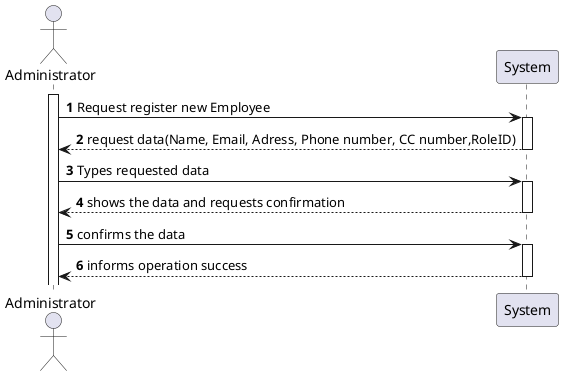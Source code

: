  @startuml
    'https://plantuml.com/sequence-diagram

    autonumber
    actor Administrator
    activate Administrator
    Administrator -> System: Request register new Employee
    activate System
    System --> Administrator: request data(Name, Email, Adress, Phone number, CC number,RoleID)
    deactivate System
    System <- Administrator: Types requested data
    activate System
    Administrator <-- System: shows the data and requests confirmation
    deactivate System
    Administrator -> System: confirms the data
    activate System
    Administrator <-- System: informs operation success
    deactivate System
    @enduml